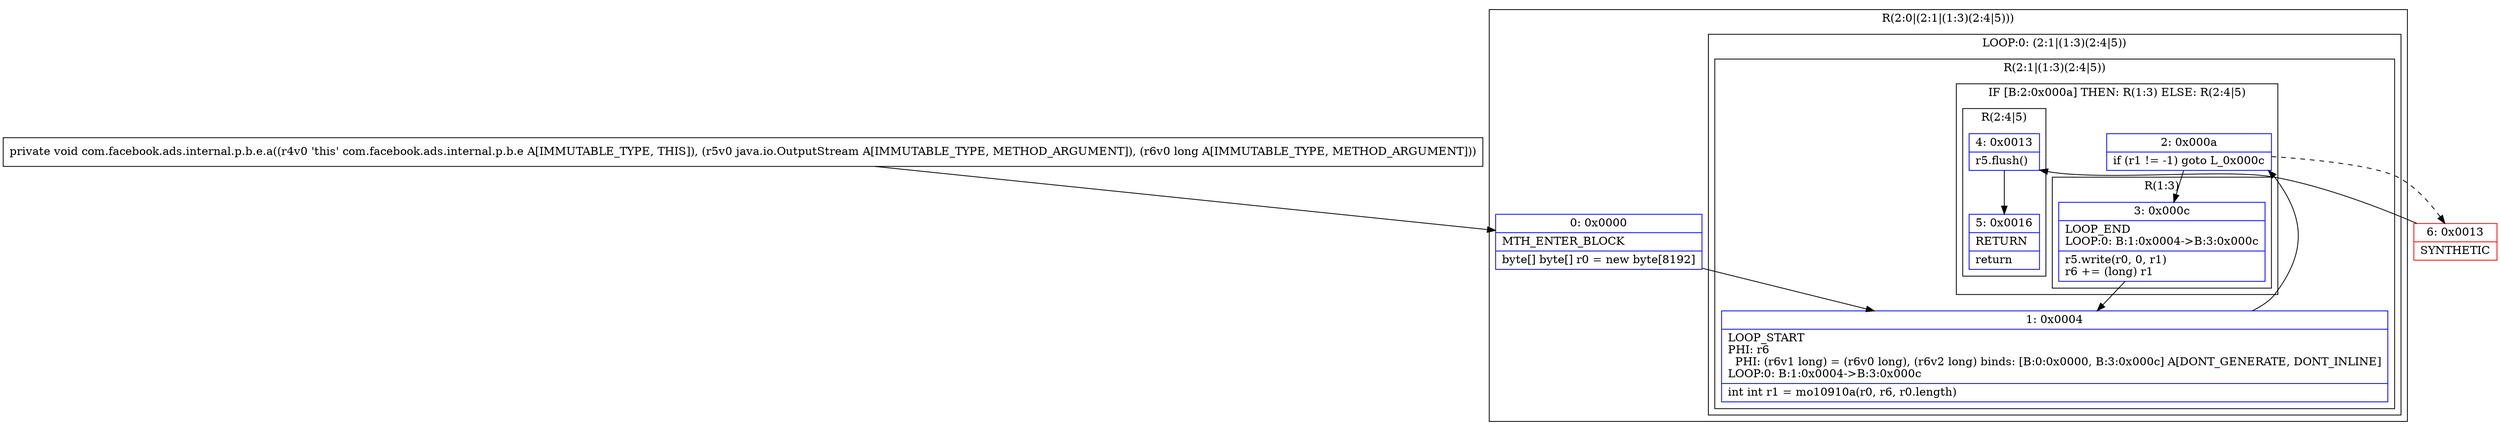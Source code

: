 digraph "CFG forcom.facebook.ads.internal.p.b.e.a(Ljava\/io\/OutputStream;J)V" {
subgraph cluster_Region_934868273 {
label = "R(2:0|(2:1|(1:3)(2:4|5)))";
node [shape=record,color=blue];
Node_0 [shape=record,label="{0\:\ 0x0000|MTH_ENTER_BLOCK\l|byte[] byte[] r0 = new byte[8192]\l}"];
subgraph cluster_LoopRegion_214229714 {
label = "LOOP:0: (2:1|(1:3)(2:4|5))";
node [shape=record,color=blue];
subgraph cluster_Region_1400208602 {
label = "R(2:1|(1:3)(2:4|5))";
node [shape=record,color=blue];
Node_1 [shape=record,label="{1\:\ 0x0004|LOOP_START\lPHI: r6 \l  PHI: (r6v1 long) = (r6v0 long), (r6v2 long) binds: [B:0:0x0000, B:3:0x000c] A[DONT_GENERATE, DONT_INLINE]\lLOOP:0: B:1:0x0004\-\>B:3:0x000c\l|int int r1 = mo10910a(r0, r6, r0.length)\l}"];
subgraph cluster_IfRegion_1830252930 {
label = "IF [B:2:0x000a] THEN: R(1:3) ELSE: R(2:4|5)";
node [shape=record,color=blue];
Node_2 [shape=record,label="{2\:\ 0x000a|if (r1 != \-1) goto L_0x000c\l}"];
subgraph cluster_Region_1195356160 {
label = "R(1:3)";
node [shape=record,color=blue];
Node_3 [shape=record,label="{3\:\ 0x000c|LOOP_END\lLOOP:0: B:1:0x0004\-\>B:3:0x000c\l|r5.write(r0, 0, r1)\lr6 += (long) r1\l}"];
}
subgraph cluster_Region_1857362100 {
label = "R(2:4|5)";
node [shape=record,color=blue];
Node_4 [shape=record,label="{4\:\ 0x0013|r5.flush()\l}"];
Node_5 [shape=record,label="{5\:\ 0x0016|RETURN\l|return\l}"];
}
}
}
}
}
Node_6 [shape=record,color=red,label="{6\:\ 0x0013|SYNTHETIC\l}"];
MethodNode[shape=record,label="{private void com.facebook.ads.internal.p.b.e.a((r4v0 'this' com.facebook.ads.internal.p.b.e A[IMMUTABLE_TYPE, THIS]), (r5v0 java.io.OutputStream A[IMMUTABLE_TYPE, METHOD_ARGUMENT]), (r6v0 long A[IMMUTABLE_TYPE, METHOD_ARGUMENT])) }"];
MethodNode -> Node_0;
Node_0 -> Node_1;
Node_1 -> Node_2;
Node_2 -> Node_3;
Node_2 -> Node_6[style=dashed];
Node_3 -> Node_1;
Node_4 -> Node_5;
Node_6 -> Node_4;
}

